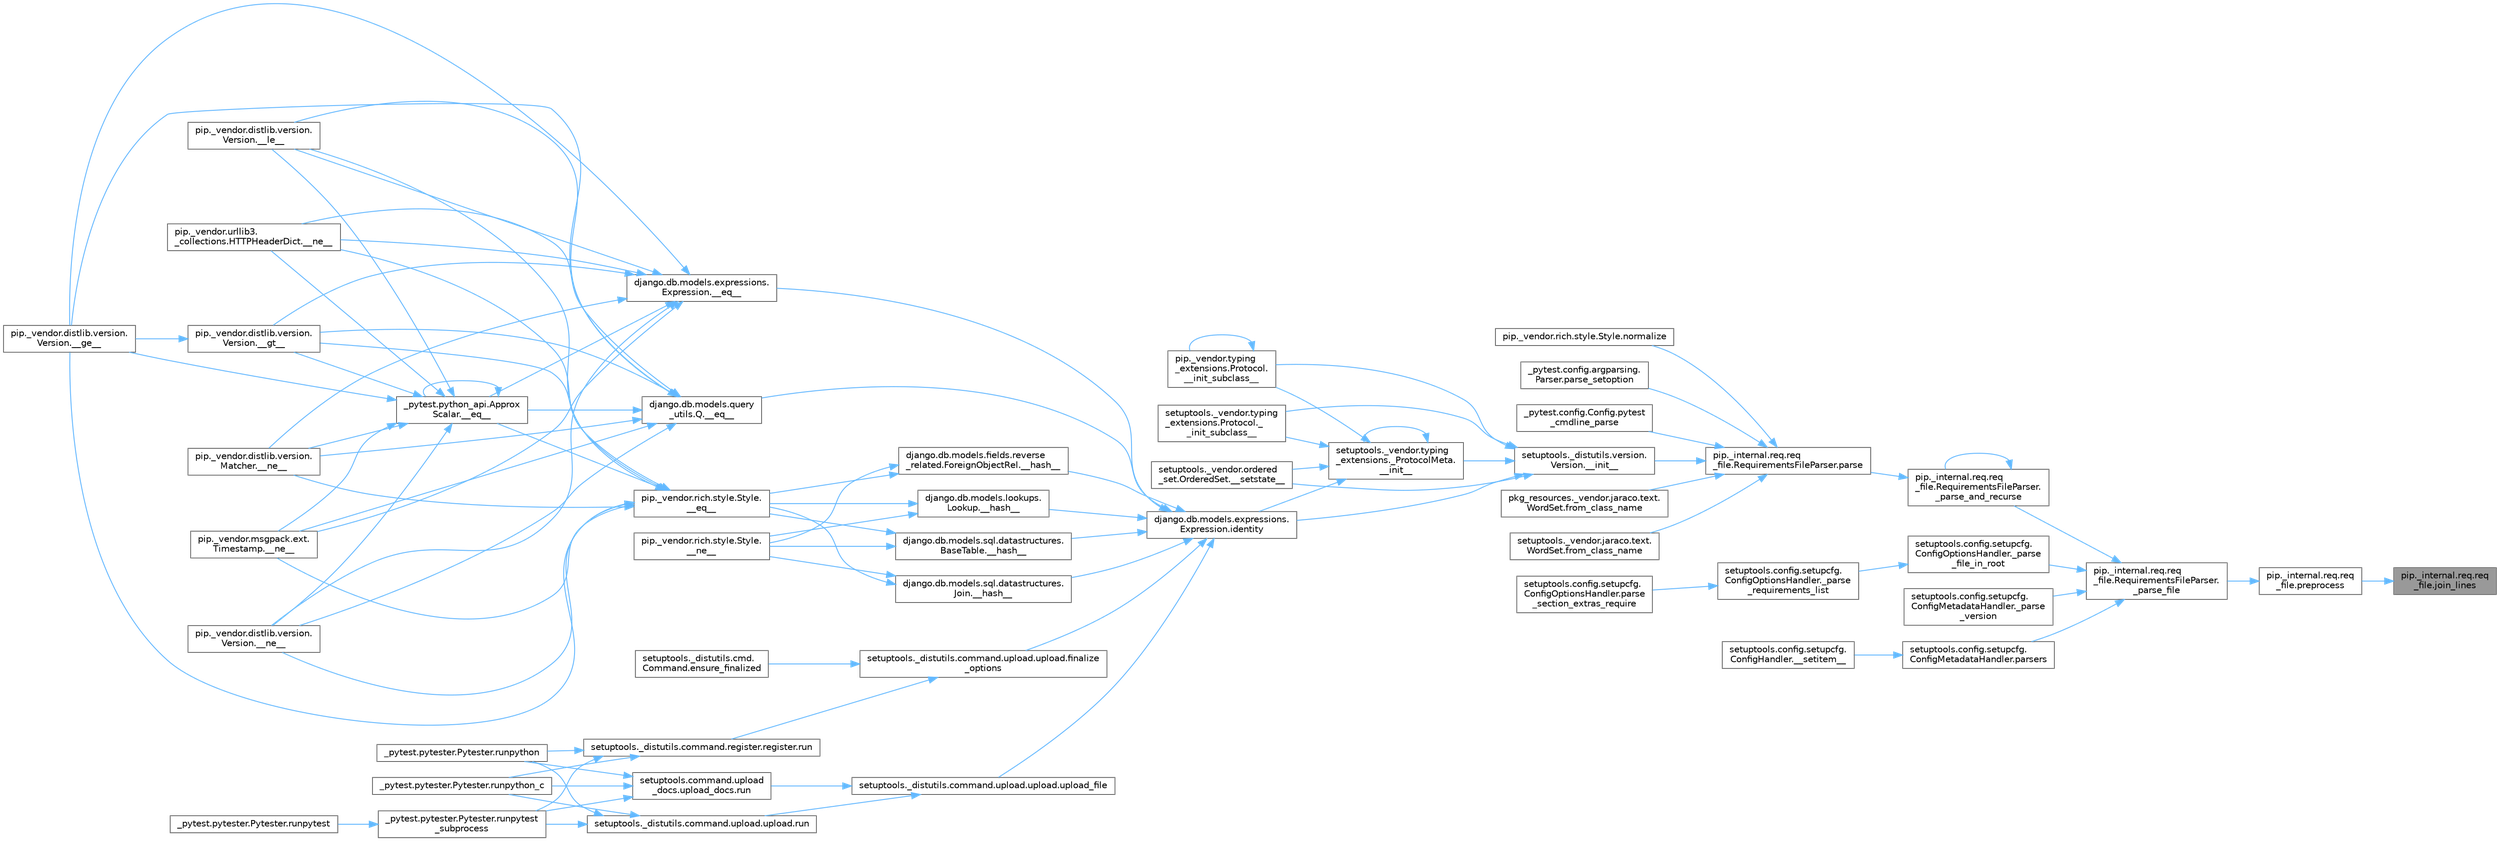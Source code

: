 digraph "pip._internal.req.req_file.join_lines"
{
 // LATEX_PDF_SIZE
  bgcolor="transparent";
  edge [fontname=Helvetica,fontsize=10,labelfontname=Helvetica,labelfontsize=10];
  node [fontname=Helvetica,fontsize=10,shape=box,height=0.2,width=0.4];
  rankdir="RL";
  Node1 [id="Node000001",label="pip._internal.req.req\l_file.join_lines",height=0.2,width=0.4,color="gray40", fillcolor="grey60", style="filled", fontcolor="black",tooltip=" "];
  Node1 -> Node2 [id="edge1_Node000001_Node000002",dir="back",color="steelblue1",style="solid",tooltip=" "];
  Node2 [id="Node000002",label="pip._internal.req.req\l_file.preprocess",height=0.2,width=0.4,color="grey40", fillcolor="white", style="filled",URL="$namespacepip_1_1__internal_1_1req_1_1req__file.html#a16a10eabe89f4b32a34a6e12f3c4f61d",tooltip=" "];
  Node2 -> Node3 [id="edge2_Node000002_Node000003",dir="back",color="steelblue1",style="solid",tooltip=" "];
  Node3 [id="Node000003",label="pip._internal.req.req\l_file.RequirementsFileParser.\l_parse_file",height=0.2,width=0.4,color="grey40", fillcolor="white", style="filled",URL="$classpip_1_1__internal_1_1req_1_1req__file_1_1_requirements_file_parser.html#a3be46209b7aea493e7026d2354154d16",tooltip=" "];
  Node3 -> Node4 [id="edge3_Node000003_Node000004",dir="back",color="steelblue1",style="solid",tooltip=" "];
  Node4 [id="Node000004",label="pip._internal.req.req\l_file.RequirementsFileParser.\l_parse_and_recurse",height=0.2,width=0.4,color="grey40", fillcolor="white", style="filled",URL="$classpip_1_1__internal_1_1req_1_1req__file_1_1_requirements_file_parser.html#aff6b46e8987816543ed562cd725c805f",tooltip=" "];
  Node4 -> Node4 [id="edge4_Node000004_Node000004",dir="back",color="steelblue1",style="solid",tooltip=" "];
  Node4 -> Node5 [id="edge5_Node000004_Node000005",dir="back",color="steelblue1",style="solid",tooltip=" "];
  Node5 [id="Node000005",label="pip._internal.req.req\l_file.RequirementsFileParser.parse",height=0.2,width=0.4,color="grey40", fillcolor="white", style="filled",URL="$classpip_1_1__internal_1_1req_1_1req__file_1_1_requirements_file_parser.html#a45e102eb2449deab68834c1490c44898",tooltip=" "];
  Node5 -> Node6 [id="edge6_Node000005_Node000006",dir="back",color="steelblue1",style="solid",tooltip=" "];
  Node6 [id="Node000006",label="setuptools._distutils.version.\lVersion.__init__",height=0.2,width=0.4,color="grey40", fillcolor="white", style="filled",URL="$classsetuptools_1_1__distutils_1_1version_1_1_version.html#a6eb3c2f0d326644884717848b784e398",tooltip=" "];
  Node6 -> Node7 [id="edge7_Node000006_Node000007",dir="back",color="steelblue1",style="solid",tooltip=" "];
  Node7 [id="Node000007",label="setuptools._vendor.typing\l_extensions._ProtocolMeta.\l__init__",height=0.2,width=0.4,color="grey40", fillcolor="white", style="filled",URL="$classsetuptools_1_1__vendor_1_1typing__extensions_1_1___protocol_meta.html#a7bbaff8ac6d19534b46bca363ee0b43a",tooltip=" "];
  Node7 -> Node7 [id="edge8_Node000007_Node000007",dir="back",color="steelblue1",style="solid",tooltip=" "];
  Node7 -> Node8 [id="edge9_Node000007_Node000008",dir="back",color="steelblue1",style="solid",tooltip=" "];
  Node8 [id="Node000008",label="pip._vendor.typing\l_extensions.Protocol.\l__init_subclass__",height=0.2,width=0.4,color="grey40", fillcolor="white", style="filled",URL="$classpip_1_1__vendor_1_1typing__extensions_1_1_protocol.html#a2916efc86cebb8aba6deb7fd30b33988",tooltip=" "];
  Node8 -> Node8 [id="edge10_Node000008_Node000008",dir="back",color="steelblue1",style="solid",tooltip=" "];
  Node7 -> Node9 [id="edge11_Node000007_Node000009",dir="back",color="steelblue1",style="solid",tooltip=" "];
  Node9 [id="Node000009",label="setuptools._vendor.typing\l_extensions.Protocol._\l_init_subclass__",height=0.2,width=0.4,color="grey40", fillcolor="white", style="filled",URL="$classsetuptools_1_1__vendor_1_1typing__extensions_1_1_protocol.html#ac6cbebc092a4724ab3704c5334059874",tooltip=" "];
  Node7 -> Node10 [id="edge12_Node000007_Node000010",dir="back",color="steelblue1",style="solid",tooltip=" "];
  Node10 [id="Node000010",label="setuptools._vendor.ordered\l_set.OrderedSet.__setstate__",height=0.2,width=0.4,color="grey40", fillcolor="white", style="filled",URL="$classsetuptools_1_1__vendor_1_1ordered__set_1_1_ordered_set.html#aa7f7de9d987829525d06db565fe1b4a1",tooltip=" "];
  Node7 -> Node11 [id="edge13_Node000007_Node000011",dir="back",color="steelblue1",style="solid",tooltip=" "];
  Node11 [id="Node000011",label="django.db.models.expressions.\lExpression.identity",height=0.2,width=0.4,color="grey40", fillcolor="white", style="filled",URL="$classdjango_1_1db_1_1models_1_1expressions_1_1_expression.html#a10048810b5eb8641acf3bc150731b925",tooltip=" "];
  Node11 -> Node12 [id="edge14_Node000011_Node000012",dir="back",color="steelblue1",style="solid",tooltip=" "];
  Node12 [id="Node000012",label="django.db.models.expressions.\lExpression.__eq__",height=0.2,width=0.4,color="grey40", fillcolor="white", style="filled",URL="$classdjango_1_1db_1_1models_1_1expressions_1_1_expression.html#adb4c2940b4e88b38771aac46593315e1",tooltip=" "];
  Node12 -> Node13 [id="edge15_Node000012_Node000013",dir="back",color="steelblue1",style="solid",tooltip=" "];
  Node13 [id="Node000013",label="_pytest.python_api.Approx\lScalar.__eq__",height=0.2,width=0.4,color="grey40", fillcolor="white", style="filled",URL="$class__pytest_1_1python__api_1_1_approx_scalar.html#af4601ee4ca7409927f88c83ebfc3d923",tooltip=" "];
  Node13 -> Node13 [id="edge16_Node000013_Node000013",dir="back",color="steelblue1",style="solid",tooltip=" "];
  Node13 -> Node14 [id="edge17_Node000013_Node000014",dir="back",color="steelblue1",style="solid",tooltip=" "];
  Node14 [id="Node000014",label="pip._vendor.distlib.version.\lVersion.__ge__",height=0.2,width=0.4,color="grey40", fillcolor="white", style="filled",URL="$classpip_1_1__vendor_1_1distlib_1_1version_1_1_version.html#aa6b7b889cebc687ddb5ed9040d01b1ec",tooltip=" "];
  Node13 -> Node15 [id="edge18_Node000013_Node000015",dir="back",color="steelblue1",style="solid",tooltip=" "];
  Node15 [id="Node000015",label="pip._vendor.distlib.version.\lVersion.__gt__",height=0.2,width=0.4,color="grey40", fillcolor="white", style="filled",URL="$classpip_1_1__vendor_1_1distlib_1_1version_1_1_version.html#a51cf0c8da1bb6829173ff6861b10cb5f",tooltip=" "];
  Node15 -> Node14 [id="edge19_Node000015_Node000014",dir="back",color="steelblue1",style="solid",tooltip=" "];
  Node13 -> Node16 [id="edge20_Node000013_Node000016",dir="back",color="steelblue1",style="solid",tooltip=" "];
  Node16 [id="Node000016",label="pip._vendor.distlib.version.\lVersion.__le__",height=0.2,width=0.4,color="grey40", fillcolor="white", style="filled",URL="$classpip_1_1__vendor_1_1distlib_1_1version_1_1_version.html#ae5e2c5d9b76377e286fcf92a382cbb8b",tooltip=" "];
  Node13 -> Node17 [id="edge21_Node000013_Node000017",dir="back",color="steelblue1",style="solid",tooltip=" "];
  Node17 [id="Node000017",label="pip._vendor.distlib.version.\lMatcher.__ne__",height=0.2,width=0.4,color="grey40", fillcolor="white", style="filled",URL="$classpip_1_1__vendor_1_1distlib_1_1version_1_1_matcher.html#a24f8f8a4686bff3018fee5d22f4e02f1",tooltip=" "];
  Node13 -> Node18 [id="edge22_Node000013_Node000018",dir="back",color="steelblue1",style="solid",tooltip=" "];
  Node18 [id="Node000018",label="pip._vendor.distlib.version.\lVersion.__ne__",height=0.2,width=0.4,color="grey40", fillcolor="white", style="filled",URL="$classpip_1_1__vendor_1_1distlib_1_1version_1_1_version.html#aea3cdf6db007318ab1a2e8d144e2a4a1",tooltip=" "];
  Node13 -> Node19 [id="edge23_Node000013_Node000019",dir="back",color="steelblue1",style="solid",tooltip=" "];
  Node19 [id="Node000019",label="pip._vendor.msgpack.ext.\lTimestamp.__ne__",height=0.2,width=0.4,color="grey40", fillcolor="white", style="filled",URL="$classpip_1_1__vendor_1_1msgpack_1_1ext_1_1_timestamp.html#ac38b8cada8075f7a1133b06bc99b2317",tooltip=" "];
  Node13 -> Node20 [id="edge24_Node000013_Node000020",dir="back",color="steelblue1",style="solid",tooltip=" "];
  Node20 [id="Node000020",label="pip._vendor.urllib3.\l_collections.HTTPHeaderDict.__ne__",height=0.2,width=0.4,color="grey40", fillcolor="white", style="filled",URL="$classpip_1_1__vendor_1_1urllib3_1_1__collections_1_1_h_t_t_p_header_dict.html#aa7766a9499d33160a1258e140e35a806",tooltip=" "];
  Node12 -> Node14 [id="edge25_Node000012_Node000014",dir="back",color="steelblue1",style="solid",tooltip=" "];
  Node12 -> Node15 [id="edge26_Node000012_Node000015",dir="back",color="steelblue1",style="solid",tooltip=" "];
  Node12 -> Node16 [id="edge27_Node000012_Node000016",dir="back",color="steelblue1",style="solid",tooltip=" "];
  Node12 -> Node17 [id="edge28_Node000012_Node000017",dir="back",color="steelblue1",style="solid",tooltip=" "];
  Node12 -> Node18 [id="edge29_Node000012_Node000018",dir="back",color="steelblue1",style="solid",tooltip=" "];
  Node12 -> Node19 [id="edge30_Node000012_Node000019",dir="back",color="steelblue1",style="solid",tooltip=" "];
  Node12 -> Node20 [id="edge31_Node000012_Node000020",dir="back",color="steelblue1",style="solid",tooltip=" "];
  Node11 -> Node21 [id="edge32_Node000011_Node000021",dir="back",color="steelblue1",style="solid",tooltip=" "];
  Node21 [id="Node000021",label="django.db.models.query\l_utils.Q.__eq__",height=0.2,width=0.4,color="grey40", fillcolor="white", style="filled",URL="$classdjango_1_1db_1_1models_1_1query__utils_1_1_q.html#aa83c3e0a1d5257be65a946fcc4baf58a",tooltip=" "];
  Node21 -> Node13 [id="edge33_Node000021_Node000013",dir="back",color="steelblue1",style="solid",tooltip=" "];
  Node21 -> Node14 [id="edge34_Node000021_Node000014",dir="back",color="steelblue1",style="solid",tooltip=" "];
  Node21 -> Node15 [id="edge35_Node000021_Node000015",dir="back",color="steelblue1",style="solid",tooltip=" "];
  Node21 -> Node16 [id="edge36_Node000021_Node000016",dir="back",color="steelblue1",style="solid",tooltip=" "];
  Node21 -> Node17 [id="edge37_Node000021_Node000017",dir="back",color="steelblue1",style="solid",tooltip=" "];
  Node21 -> Node18 [id="edge38_Node000021_Node000018",dir="back",color="steelblue1",style="solid",tooltip=" "];
  Node21 -> Node19 [id="edge39_Node000021_Node000019",dir="back",color="steelblue1",style="solid",tooltip=" "];
  Node21 -> Node20 [id="edge40_Node000021_Node000020",dir="back",color="steelblue1",style="solid",tooltip=" "];
  Node11 -> Node22 [id="edge41_Node000011_Node000022",dir="back",color="steelblue1",style="solid",tooltip=" "];
  Node22 [id="Node000022",label="django.db.models.fields.reverse\l_related.ForeignObjectRel.__hash__",height=0.2,width=0.4,color="grey40", fillcolor="white", style="filled",URL="$classdjango_1_1db_1_1models_1_1fields_1_1reverse__related_1_1_foreign_object_rel.html#aa0478c97c51638ebbe5b348c9ace7a13",tooltip=" "];
  Node22 -> Node23 [id="edge42_Node000022_Node000023",dir="back",color="steelblue1",style="solid",tooltip=" "];
  Node23 [id="Node000023",label="pip._vendor.rich.style.Style.\l__eq__",height=0.2,width=0.4,color="grey40", fillcolor="white", style="filled",URL="$classpip_1_1__vendor_1_1rich_1_1style_1_1_style.html#aa1040cd22d3171dc8ac3f0ce31653284",tooltip=" "];
  Node23 -> Node13 [id="edge43_Node000023_Node000013",dir="back",color="steelblue1",style="solid",tooltip=" "];
  Node23 -> Node14 [id="edge44_Node000023_Node000014",dir="back",color="steelblue1",style="solid",tooltip=" "];
  Node23 -> Node15 [id="edge45_Node000023_Node000015",dir="back",color="steelblue1",style="solid",tooltip=" "];
  Node23 -> Node16 [id="edge46_Node000023_Node000016",dir="back",color="steelblue1",style="solid",tooltip=" "];
  Node23 -> Node17 [id="edge47_Node000023_Node000017",dir="back",color="steelblue1",style="solid",tooltip=" "];
  Node23 -> Node18 [id="edge48_Node000023_Node000018",dir="back",color="steelblue1",style="solid",tooltip=" "];
  Node23 -> Node19 [id="edge49_Node000023_Node000019",dir="back",color="steelblue1",style="solid",tooltip=" "];
  Node23 -> Node20 [id="edge50_Node000023_Node000020",dir="back",color="steelblue1",style="solid",tooltip=" "];
  Node22 -> Node24 [id="edge51_Node000022_Node000024",dir="back",color="steelblue1",style="solid",tooltip=" "];
  Node24 [id="Node000024",label="pip._vendor.rich.style.Style.\l__ne__",height=0.2,width=0.4,color="grey40", fillcolor="white", style="filled",URL="$classpip_1_1__vendor_1_1rich_1_1style_1_1_style.html#a97595d869459e2d619505c87c0b9fe81",tooltip=" "];
  Node11 -> Node25 [id="edge52_Node000011_Node000025",dir="back",color="steelblue1",style="solid",tooltip=" "];
  Node25 [id="Node000025",label="django.db.models.lookups.\lLookup.__hash__",height=0.2,width=0.4,color="grey40", fillcolor="white", style="filled",URL="$classdjango_1_1db_1_1models_1_1lookups_1_1_lookup.html#a05201ecef16ee5ad8c9a403b7ebbc268",tooltip=" "];
  Node25 -> Node23 [id="edge53_Node000025_Node000023",dir="back",color="steelblue1",style="solid",tooltip=" "];
  Node25 -> Node24 [id="edge54_Node000025_Node000024",dir="back",color="steelblue1",style="solid",tooltip=" "];
  Node11 -> Node26 [id="edge55_Node000011_Node000026",dir="back",color="steelblue1",style="solid",tooltip=" "];
  Node26 [id="Node000026",label="django.db.models.sql.datastructures.\lBaseTable.__hash__",height=0.2,width=0.4,color="grey40", fillcolor="white", style="filled",URL="$classdjango_1_1db_1_1models_1_1sql_1_1datastructures_1_1_base_table.html#aebcfbba4343eb7a1520718b608feaaa6",tooltip=" "];
  Node26 -> Node23 [id="edge56_Node000026_Node000023",dir="back",color="steelblue1",style="solid",tooltip=" "];
  Node26 -> Node24 [id="edge57_Node000026_Node000024",dir="back",color="steelblue1",style="solid",tooltip=" "];
  Node11 -> Node27 [id="edge58_Node000011_Node000027",dir="back",color="steelblue1",style="solid",tooltip=" "];
  Node27 [id="Node000027",label="django.db.models.sql.datastructures.\lJoin.__hash__",height=0.2,width=0.4,color="grey40", fillcolor="white", style="filled",URL="$classdjango_1_1db_1_1models_1_1sql_1_1datastructures_1_1_join.html#adcb5282598b4e04b92f6bd262f0d360c",tooltip=" "];
  Node27 -> Node23 [id="edge59_Node000027_Node000023",dir="back",color="steelblue1",style="solid",tooltip=" "];
  Node27 -> Node24 [id="edge60_Node000027_Node000024",dir="back",color="steelblue1",style="solid",tooltip=" "];
  Node11 -> Node28 [id="edge61_Node000011_Node000028",dir="back",color="steelblue1",style="solid",tooltip=" "];
  Node28 [id="Node000028",label="setuptools._distutils.command.upload.upload.finalize\l_options",height=0.2,width=0.4,color="grey40", fillcolor="white", style="filled",URL="$classsetuptools_1_1__distutils_1_1command_1_1upload_1_1upload.html#a9c94c240a676c164b8b18a141bc48c4c",tooltip=" "];
  Node28 -> Node29 [id="edge62_Node000028_Node000029",dir="back",color="steelblue1",style="solid",tooltip=" "];
  Node29 [id="Node000029",label="setuptools._distutils.cmd.\lCommand.ensure_finalized",height=0.2,width=0.4,color="grey40", fillcolor="white", style="filled",URL="$classsetuptools_1_1__distutils_1_1cmd_1_1_command.html#a3d586ca13afbfed87a11872fd15515ab",tooltip=" "];
  Node28 -> Node30 [id="edge63_Node000028_Node000030",dir="back",color="steelblue1",style="solid",tooltip=" "];
  Node30 [id="Node000030",label="setuptools._distutils.command.register.register.run",height=0.2,width=0.4,color="grey40", fillcolor="white", style="filled",URL="$classsetuptools_1_1__distutils_1_1command_1_1register_1_1register.html#a2c04b126757f477c907033d7f3d0e169",tooltip=" "];
  Node30 -> Node31 [id="edge64_Node000030_Node000031",dir="back",color="steelblue1",style="solid",tooltip=" "];
  Node31 [id="Node000031",label="_pytest.pytester.Pytester.runpytest\l_subprocess",height=0.2,width=0.4,color="grey40", fillcolor="white", style="filled",URL="$class__pytest_1_1pytester_1_1_pytester.html#a59323c6d6a1469a1206f1c0b8fce99c9",tooltip=" "];
  Node31 -> Node32 [id="edge65_Node000031_Node000032",dir="back",color="steelblue1",style="solid",tooltip=" "];
  Node32 [id="Node000032",label="_pytest.pytester.Pytester.runpytest",height=0.2,width=0.4,color="grey40", fillcolor="white", style="filled",URL="$class__pytest_1_1pytester_1_1_pytester.html#a2765db48ffe1b8853581d711ff43a87b",tooltip=" "];
  Node30 -> Node33 [id="edge66_Node000030_Node000033",dir="back",color="steelblue1",style="solid",tooltip=" "];
  Node33 [id="Node000033",label="_pytest.pytester.Pytester.runpython",height=0.2,width=0.4,color="grey40", fillcolor="white", style="filled",URL="$class__pytest_1_1pytester_1_1_pytester.html#a4e0c539507f15fd333cf618faf9687ef",tooltip=" "];
  Node30 -> Node34 [id="edge67_Node000030_Node000034",dir="back",color="steelblue1",style="solid",tooltip=" "];
  Node34 [id="Node000034",label="_pytest.pytester.Pytester.runpython_c",height=0.2,width=0.4,color="grey40", fillcolor="white", style="filled",URL="$class__pytest_1_1pytester_1_1_pytester.html#aea789acfe206d9c40d9a6bf54a337f2a",tooltip=" "];
  Node11 -> Node35 [id="edge68_Node000011_Node000035",dir="back",color="steelblue1",style="solid",tooltip=" "];
  Node35 [id="Node000035",label="setuptools._distutils.command.upload.upload.upload_file",height=0.2,width=0.4,color="grey40", fillcolor="white", style="filled",URL="$classsetuptools_1_1__distutils_1_1command_1_1upload_1_1upload.html#aa7d9089079f68edc3d38061fcc04211f",tooltip=" "];
  Node35 -> Node36 [id="edge69_Node000035_Node000036",dir="back",color="steelblue1",style="solid",tooltip=" "];
  Node36 [id="Node000036",label="setuptools._distutils.command.upload.upload.run",height=0.2,width=0.4,color="grey40", fillcolor="white", style="filled",URL="$classsetuptools_1_1__distutils_1_1command_1_1upload_1_1upload.html#ace38d87cba47d2d4fea6a9cfd3328afe",tooltip=" "];
  Node36 -> Node31 [id="edge70_Node000036_Node000031",dir="back",color="steelblue1",style="solid",tooltip=" "];
  Node36 -> Node33 [id="edge71_Node000036_Node000033",dir="back",color="steelblue1",style="solid",tooltip=" "];
  Node36 -> Node34 [id="edge72_Node000036_Node000034",dir="back",color="steelblue1",style="solid",tooltip=" "];
  Node35 -> Node37 [id="edge73_Node000035_Node000037",dir="back",color="steelblue1",style="solid",tooltip=" "];
  Node37 [id="Node000037",label="setuptools.command.upload\l_docs.upload_docs.run",height=0.2,width=0.4,color="grey40", fillcolor="white", style="filled",URL="$classsetuptools_1_1command_1_1upload__docs_1_1upload__docs.html#aa4dc06178a865c40dcd7fe0cd77a2bfe",tooltip=" "];
  Node37 -> Node31 [id="edge74_Node000037_Node000031",dir="back",color="steelblue1",style="solid",tooltip=" "];
  Node37 -> Node33 [id="edge75_Node000037_Node000033",dir="back",color="steelblue1",style="solid",tooltip=" "];
  Node37 -> Node34 [id="edge76_Node000037_Node000034",dir="back",color="steelblue1",style="solid",tooltip=" "];
  Node6 -> Node8 [id="edge77_Node000006_Node000008",dir="back",color="steelblue1",style="solid",tooltip=" "];
  Node6 -> Node9 [id="edge78_Node000006_Node000009",dir="back",color="steelblue1",style="solid",tooltip=" "];
  Node6 -> Node10 [id="edge79_Node000006_Node000010",dir="back",color="steelblue1",style="solid",tooltip=" "];
  Node6 -> Node11 [id="edge80_Node000006_Node000011",dir="back",color="steelblue1",style="solid",tooltip=" "];
  Node5 -> Node38 [id="edge81_Node000005_Node000038",dir="back",color="steelblue1",style="solid",tooltip=" "];
  Node38 [id="Node000038",label="pkg_resources._vendor.jaraco.text.\lWordSet.from_class_name",height=0.2,width=0.4,color="grey40", fillcolor="white", style="filled",URL="$classpkg__resources_1_1__vendor_1_1jaraco_1_1text_1_1_word_set.html#a34e366f395f8e0b61e6b66a93bc8e848",tooltip=" "];
  Node5 -> Node39 [id="edge82_Node000005_Node000039",dir="back",color="steelblue1",style="solid",tooltip=" "];
  Node39 [id="Node000039",label="setuptools._vendor.jaraco.text.\lWordSet.from_class_name",height=0.2,width=0.4,color="grey40", fillcolor="white", style="filled",URL="$classsetuptools_1_1__vendor_1_1jaraco_1_1text_1_1_word_set.html#acc6d49fea7948867996de1a704579124",tooltip=" "];
  Node5 -> Node40 [id="edge83_Node000005_Node000040",dir="back",color="steelblue1",style="solid",tooltip=" "];
  Node40 [id="Node000040",label="pip._vendor.rich.style.Style.normalize",height=0.2,width=0.4,color="grey40", fillcolor="white", style="filled",URL="$classpip_1_1__vendor_1_1rich_1_1style_1_1_style.html#a702aa841b25a26307558cb52dcb12f0d",tooltip=" "];
  Node5 -> Node41 [id="edge84_Node000005_Node000041",dir="back",color="steelblue1",style="solid",tooltip=" "];
  Node41 [id="Node000041",label="_pytest.config.argparsing.\lParser.parse_setoption",height=0.2,width=0.4,color="grey40", fillcolor="white", style="filled",URL="$class__pytest_1_1config_1_1argparsing_1_1_parser.html#a406b16cc4dad29c64f46812c624e203c",tooltip=" "];
  Node5 -> Node42 [id="edge85_Node000005_Node000042",dir="back",color="steelblue1",style="solid",tooltip=" "];
  Node42 [id="Node000042",label="_pytest.config.Config.pytest\l_cmdline_parse",height=0.2,width=0.4,color="grey40", fillcolor="white", style="filled",URL="$class__pytest_1_1config_1_1_config.html#a87d1af36d8238d7df5315b782f91fc1d",tooltip=" "];
  Node3 -> Node43 [id="edge86_Node000003_Node000043",dir="back",color="steelblue1",style="solid",tooltip=" "];
  Node43 [id="Node000043",label="setuptools.config.setupcfg.\lConfigOptionsHandler._parse\l_file_in_root",height=0.2,width=0.4,color="grey40", fillcolor="white", style="filled",URL="$classsetuptools_1_1config_1_1setupcfg_1_1_config_options_handler.html#a4c3a11bd5f9feff6507427724ceed328",tooltip=" "];
  Node43 -> Node44 [id="edge87_Node000043_Node000044",dir="back",color="steelblue1",style="solid",tooltip=" "];
  Node44 [id="Node000044",label="setuptools.config.setupcfg.\lConfigOptionsHandler._parse\l_requirements_list",height=0.2,width=0.4,color="grey40", fillcolor="white", style="filled",URL="$classsetuptools_1_1config_1_1setupcfg_1_1_config_options_handler.html#ad97ec501f05129059dedbedd7a45f9ae",tooltip=" "];
  Node44 -> Node45 [id="edge88_Node000044_Node000045",dir="back",color="steelblue1",style="solid",tooltip=" "];
  Node45 [id="Node000045",label="setuptools.config.setupcfg.\lConfigOptionsHandler.parse\l_section_extras_require",height=0.2,width=0.4,color="grey40", fillcolor="white", style="filled",URL="$classsetuptools_1_1config_1_1setupcfg_1_1_config_options_handler.html#a9255c199f3c335f25d8f57afac921fd6",tooltip=" "];
  Node3 -> Node46 [id="edge89_Node000003_Node000046",dir="back",color="steelblue1",style="solid",tooltip=" "];
  Node46 [id="Node000046",label="setuptools.config.setupcfg.\lConfigMetadataHandler._parse\l_version",height=0.2,width=0.4,color="grey40", fillcolor="white", style="filled",URL="$classsetuptools_1_1config_1_1setupcfg_1_1_config_metadata_handler.html#acd9f934b82c84ee8b6bdf39798fdbcd0",tooltip=" "];
  Node3 -> Node47 [id="edge90_Node000003_Node000047",dir="back",color="steelblue1",style="solid",tooltip=" "];
  Node47 [id="Node000047",label="setuptools.config.setupcfg.\lConfigMetadataHandler.parsers",height=0.2,width=0.4,color="grey40", fillcolor="white", style="filled",URL="$classsetuptools_1_1config_1_1setupcfg_1_1_config_metadata_handler.html#abe2c242b95bb305fd740bcaf8368317c",tooltip=" "];
  Node47 -> Node48 [id="edge91_Node000047_Node000048",dir="back",color="steelblue1",style="solid",tooltip=" "];
  Node48 [id="Node000048",label="setuptools.config.setupcfg.\lConfigHandler.__setitem__",height=0.2,width=0.4,color="grey40", fillcolor="white", style="filled",URL="$classsetuptools_1_1config_1_1setupcfg_1_1_config_handler.html#aa8704b18a7fbc1b2747ee9ae96375e1f",tooltip=" "];
}
